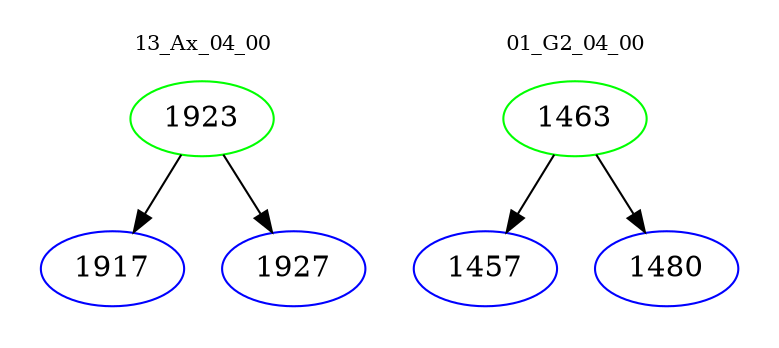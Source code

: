 digraph{
subgraph cluster_0 {
color = white
label = "13_Ax_04_00";
fontsize=10;
T0_1923 [label="1923", color="green"]
T0_1923 -> T0_1917 [color="black"]
T0_1917 [label="1917", color="blue"]
T0_1923 -> T0_1927 [color="black"]
T0_1927 [label="1927", color="blue"]
}
subgraph cluster_1 {
color = white
label = "01_G2_04_00";
fontsize=10;
T1_1463 [label="1463", color="green"]
T1_1463 -> T1_1457 [color="black"]
T1_1457 [label="1457", color="blue"]
T1_1463 -> T1_1480 [color="black"]
T1_1480 [label="1480", color="blue"]
}
}
